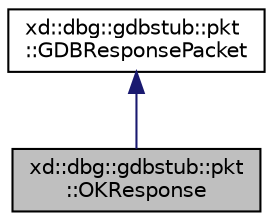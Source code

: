 digraph "xd::dbg::gdbstub::pkt::OKResponse"
{
  edge [fontname="Helvetica",fontsize="10",labelfontname="Helvetica",labelfontsize="10"];
  node [fontname="Helvetica",fontsize="10",shape=record];
  Node0 [label="xd::dbg::gdbstub::pkt\l::OKResponse",height=0.2,width=0.4,color="black", fillcolor="grey75", style="filled", fontcolor="black"];
  Node1 -> Node0 [dir="back",color="midnightblue",fontsize="10",style="solid",fontname="Helvetica"];
  Node1 [label="xd::dbg::gdbstub::pkt\l::GDBResponsePacket",height=0.2,width=0.4,color="black", fillcolor="white", style="filled",URL="$classxd_1_1dbg_1_1gdbstub_1_1pkt_1_1_g_d_b_response_packet.html"];
}
